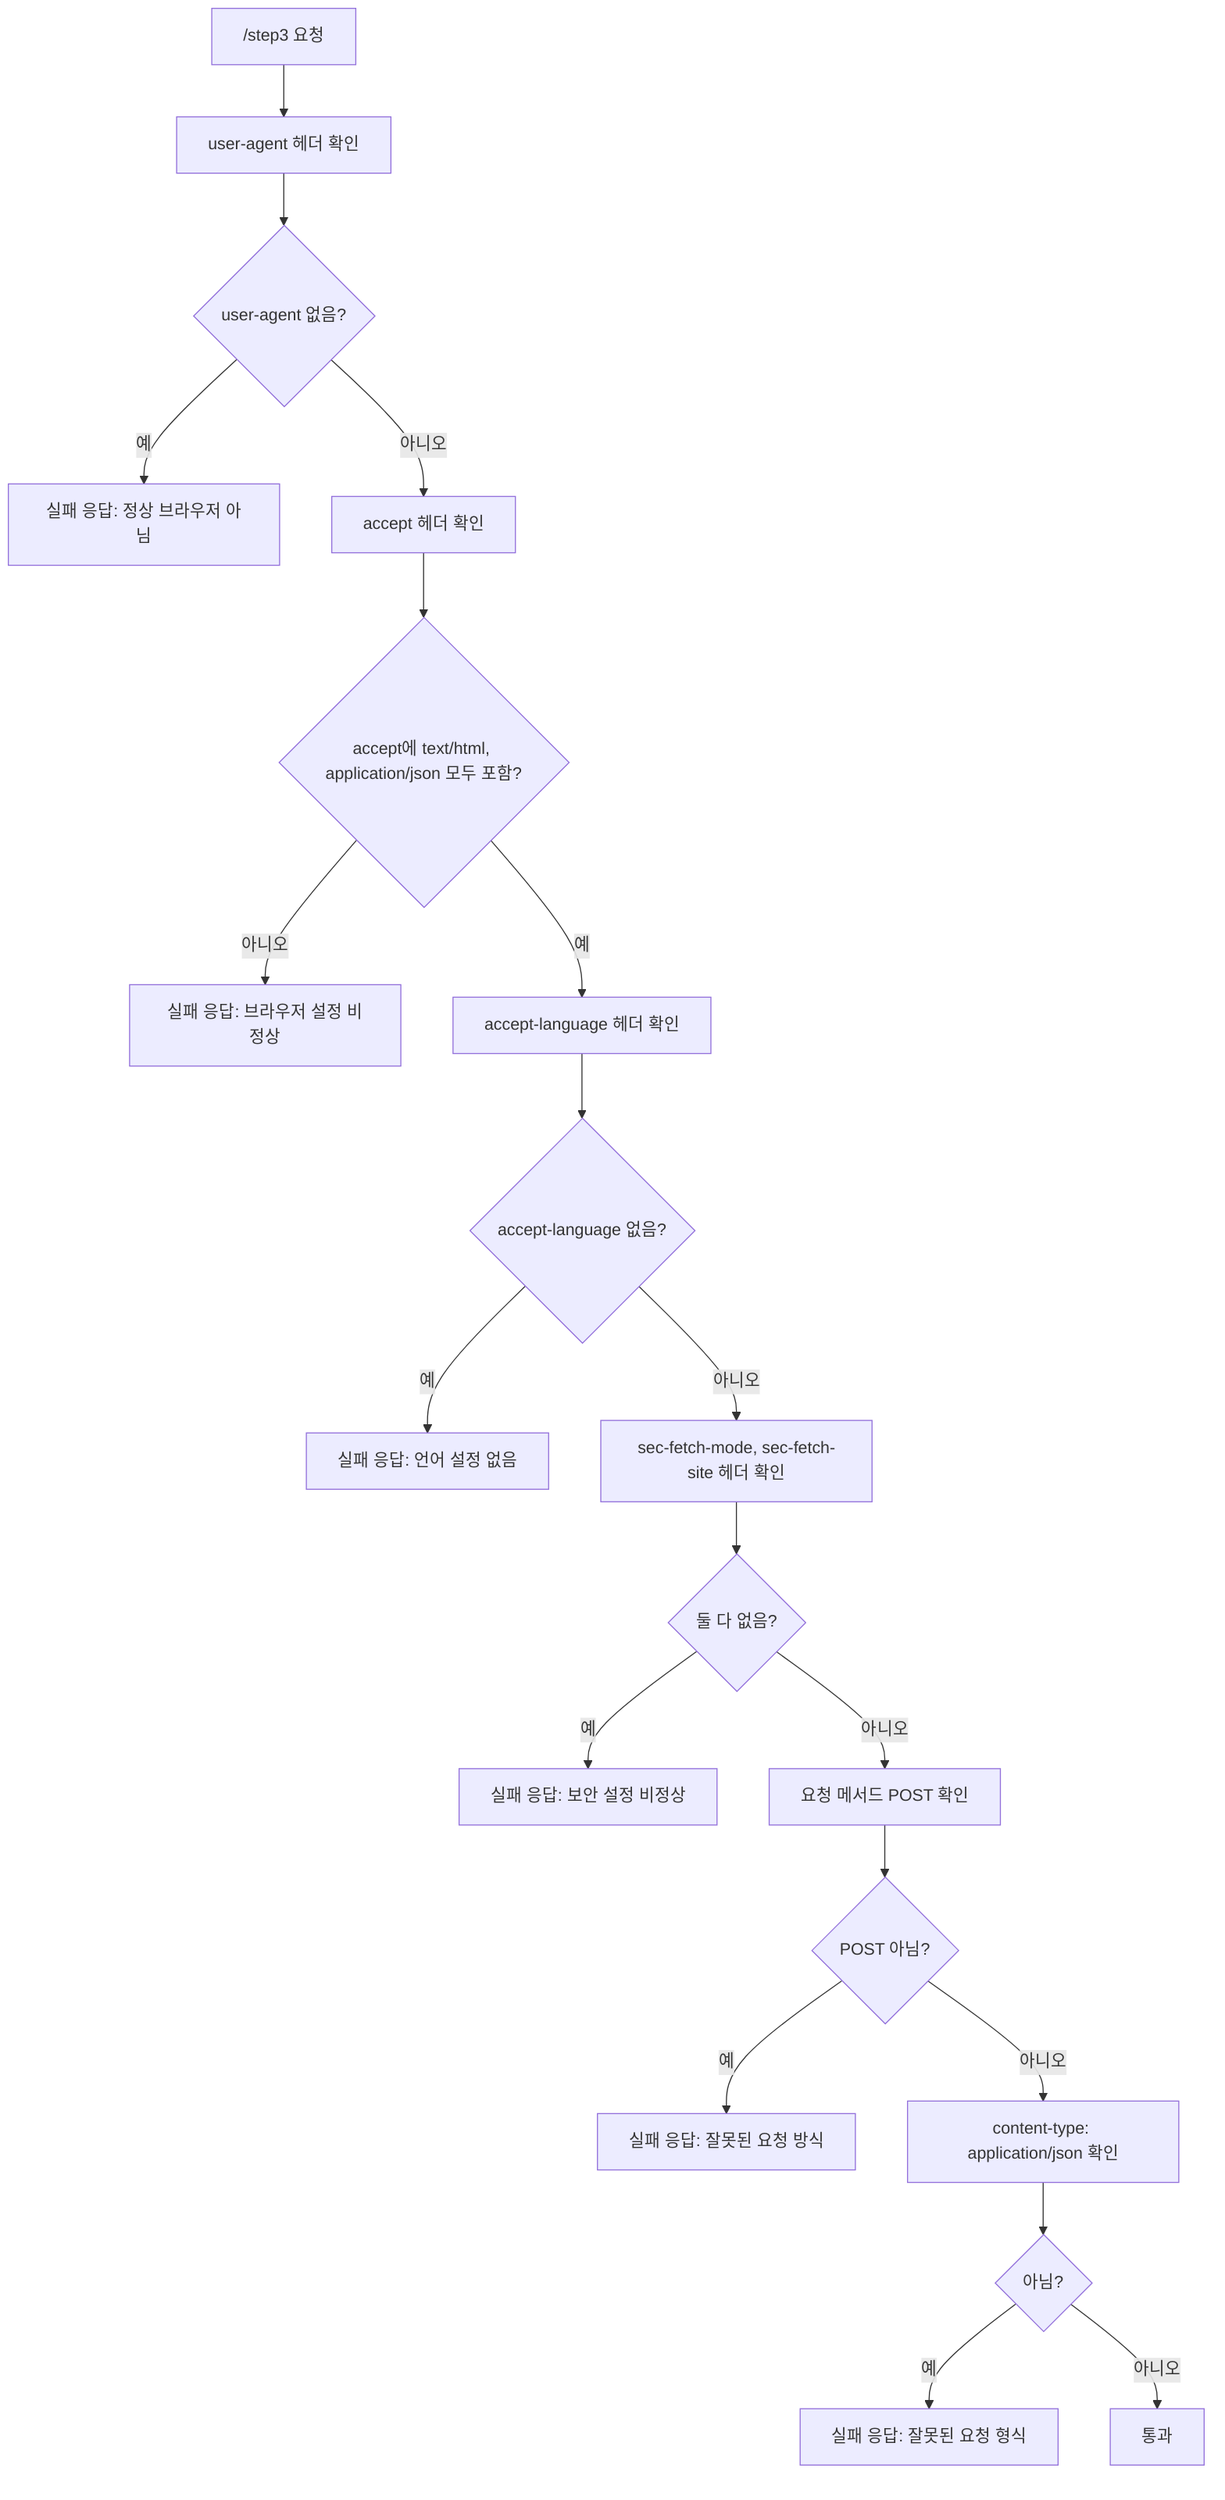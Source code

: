 flowchart TD
  A["/step3 요청"] --> B["user-agent 헤더 확인"]
  B --> C{"user-agent 없음?"}
  C -- 예 --> Z1["실패 응답: 정상 브라우저 아님"]
  C -- 아니오 --> D["accept 헤더 확인"]
  D --> E{"accept에 text/html, application/json 모두 포함?"}
  E -- 아니오 --> Z2["실패 응답: 브라우저 설정 비정상"]
  E -- 예 --> F["accept-language 헤더 확인"]
  F --> G{"accept-language 없음?"}
  G -- 예 --> Z3["실패 응답: 언어 설정 없음"]
  G -- 아니오 --> H["sec-fetch-mode, sec-fetch-site 헤더 확인"]
  H --> I{"둘 다 없음?"}
  I -- 예 --> Z4["실패 응답: 보안 설정 비정상"]
  I -- 아니오 --> J["요청 메서드 POST 확인"]
  J --> K{"POST 아님?"}
  K -- 예 --> Z5["실패 응답: 잘못된 요청 방식"]
  K -- 아니오 --> L["content-type: application/json 확인"]
  L --> M{"아님?"}
  M -- 예 --> Z6["실패 응답: 잘못된 요청 형식"]
  M -- 아니오 --> N["통과"]